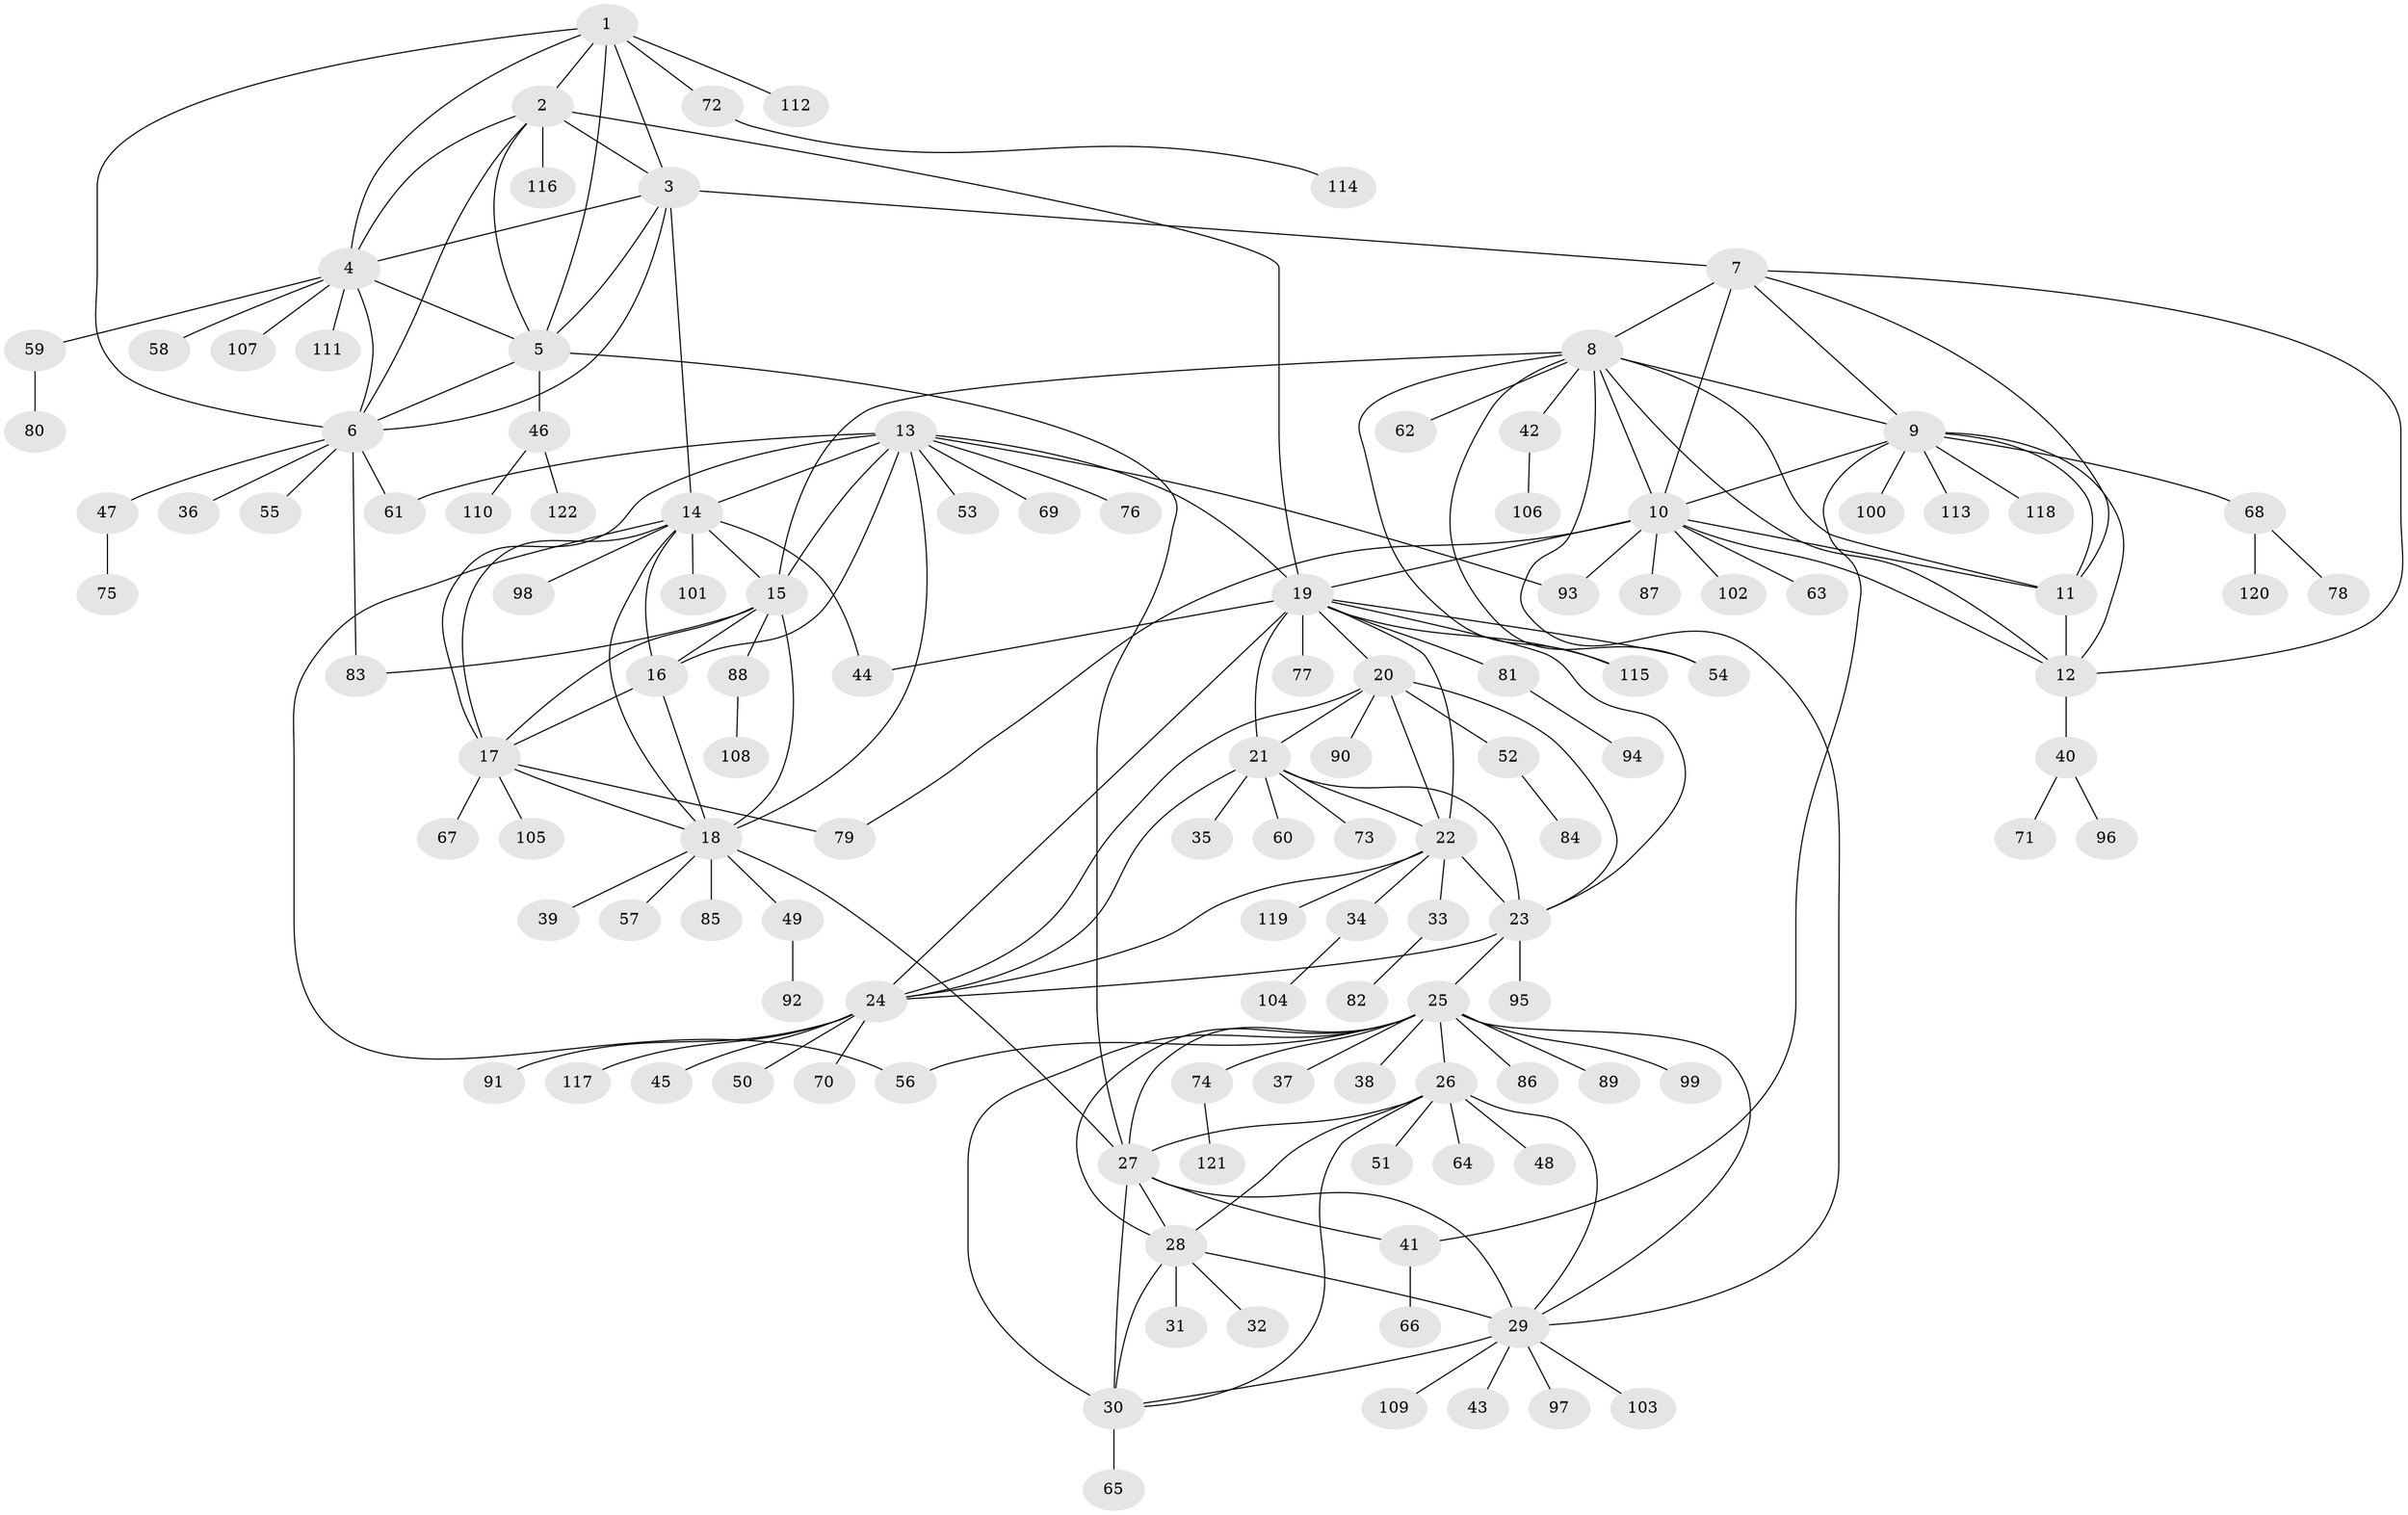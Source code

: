 // coarse degree distribution, {8: 0.046511627906976744, 5: 0.06976744186046512, 12: 0.023255813953488372, 6: 0.03488372093023256, 7: 0.05813953488372093, 1: 0.5697674418604651, 2: 0.1511627906976744, 9: 0.023255813953488372, 11: 0.023255813953488372}
// Generated by graph-tools (version 1.1) at 2025/37/03/04/25 23:37:33]
// undirected, 122 vertices, 186 edges
graph export_dot {
  node [color=gray90,style=filled];
  1;
  2;
  3;
  4;
  5;
  6;
  7;
  8;
  9;
  10;
  11;
  12;
  13;
  14;
  15;
  16;
  17;
  18;
  19;
  20;
  21;
  22;
  23;
  24;
  25;
  26;
  27;
  28;
  29;
  30;
  31;
  32;
  33;
  34;
  35;
  36;
  37;
  38;
  39;
  40;
  41;
  42;
  43;
  44;
  45;
  46;
  47;
  48;
  49;
  50;
  51;
  52;
  53;
  54;
  55;
  56;
  57;
  58;
  59;
  60;
  61;
  62;
  63;
  64;
  65;
  66;
  67;
  68;
  69;
  70;
  71;
  72;
  73;
  74;
  75;
  76;
  77;
  78;
  79;
  80;
  81;
  82;
  83;
  84;
  85;
  86;
  87;
  88;
  89;
  90;
  91;
  92;
  93;
  94;
  95;
  96;
  97;
  98;
  99;
  100;
  101;
  102;
  103;
  104;
  105;
  106;
  107;
  108;
  109;
  110;
  111;
  112;
  113;
  114;
  115;
  116;
  117;
  118;
  119;
  120;
  121;
  122;
  1 -- 2;
  1 -- 3;
  1 -- 4;
  1 -- 5;
  1 -- 6;
  1 -- 72;
  1 -- 112;
  2 -- 3;
  2 -- 4;
  2 -- 5;
  2 -- 6;
  2 -- 19;
  2 -- 116;
  3 -- 4;
  3 -- 5;
  3 -- 6;
  3 -- 7;
  3 -- 14;
  4 -- 5;
  4 -- 6;
  4 -- 58;
  4 -- 59;
  4 -- 107;
  4 -- 111;
  5 -- 6;
  5 -- 27;
  5 -- 46;
  6 -- 36;
  6 -- 47;
  6 -- 55;
  6 -- 61;
  6 -- 83;
  7 -- 8;
  7 -- 9;
  7 -- 10;
  7 -- 11;
  7 -- 12;
  8 -- 9;
  8 -- 10;
  8 -- 11;
  8 -- 12;
  8 -- 15;
  8 -- 29;
  8 -- 42;
  8 -- 54;
  8 -- 62;
  8 -- 115;
  9 -- 10;
  9 -- 11;
  9 -- 12;
  9 -- 41;
  9 -- 68;
  9 -- 100;
  9 -- 113;
  9 -- 118;
  10 -- 11;
  10 -- 12;
  10 -- 19;
  10 -- 63;
  10 -- 79;
  10 -- 87;
  10 -- 93;
  10 -- 102;
  11 -- 12;
  12 -- 40;
  13 -- 14;
  13 -- 15;
  13 -- 16;
  13 -- 17;
  13 -- 18;
  13 -- 19;
  13 -- 53;
  13 -- 61;
  13 -- 69;
  13 -- 76;
  13 -- 93;
  14 -- 15;
  14 -- 16;
  14 -- 17;
  14 -- 18;
  14 -- 44;
  14 -- 56;
  14 -- 98;
  14 -- 101;
  15 -- 16;
  15 -- 17;
  15 -- 18;
  15 -- 83;
  15 -- 88;
  16 -- 17;
  16 -- 18;
  17 -- 18;
  17 -- 67;
  17 -- 79;
  17 -- 105;
  18 -- 27;
  18 -- 39;
  18 -- 49;
  18 -- 57;
  18 -- 85;
  19 -- 20;
  19 -- 21;
  19 -- 22;
  19 -- 23;
  19 -- 24;
  19 -- 44;
  19 -- 54;
  19 -- 77;
  19 -- 81;
  19 -- 115;
  20 -- 21;
  20 -- 22;
  20 -- 23;
  20 -- 24;
  20 -- 52;
  20 -- 90;
  21 -- 22;
  21 -- 23;
  21 -- 24;
  21 -- 35;
  21 -- 60;
  21 -- 73;
  22 -- 23;
  22 -- 24;
  22 -- 33;
  22 -- 34;
  22 -- 119;
  23 -- 24;
  23 -- 25;
  23 -- 95;
  24 -- 45;
  24 -- 50;
  24 -- 70;
  24 -- 91;
  24 -- 117;
  25 -- 26;
  25 -- 27;
  25 -- 28;
  25 -- 29;
  25 -- 30;
  25 -- 37;
  25 -- 38;
  25 -- 56;
  25 -- 74;
  25 -- 86;
  25 -- 89;
  25 -- 99;
  26 -- 27;
  26 -- 28;
  26 -- 29;
  26 -- 30;
  26 -- 48;
  26 -- 51;
  26 -- 64;
  27 -- 28;
  27 -- 29;
  27 -- 30;
  27 -- 41;
  28 -- 29;
  28 -- 30;
  28 -- 31;
  28 -- 32;
  29 -- 30;
  29 -- 43;
  29 -- 97;
  29 -- 103;
  29 -- 109;
  30 -- 65;
  33 -- 82;
  34 -- 104;
  40 -- 71;
  40 -- 96;
  41 -- 66;
  42 -- 106;
  46 -- 110;
  46 -- 122;
  47 -- 75;
  49 -- 92;
  52 -- 84;
  59 -- 80;
  68 -- 78;
  68 -- 120;
  72 -- 114;
  74 -- 121;
  81 -- 94;
  88 -- 108;
}
